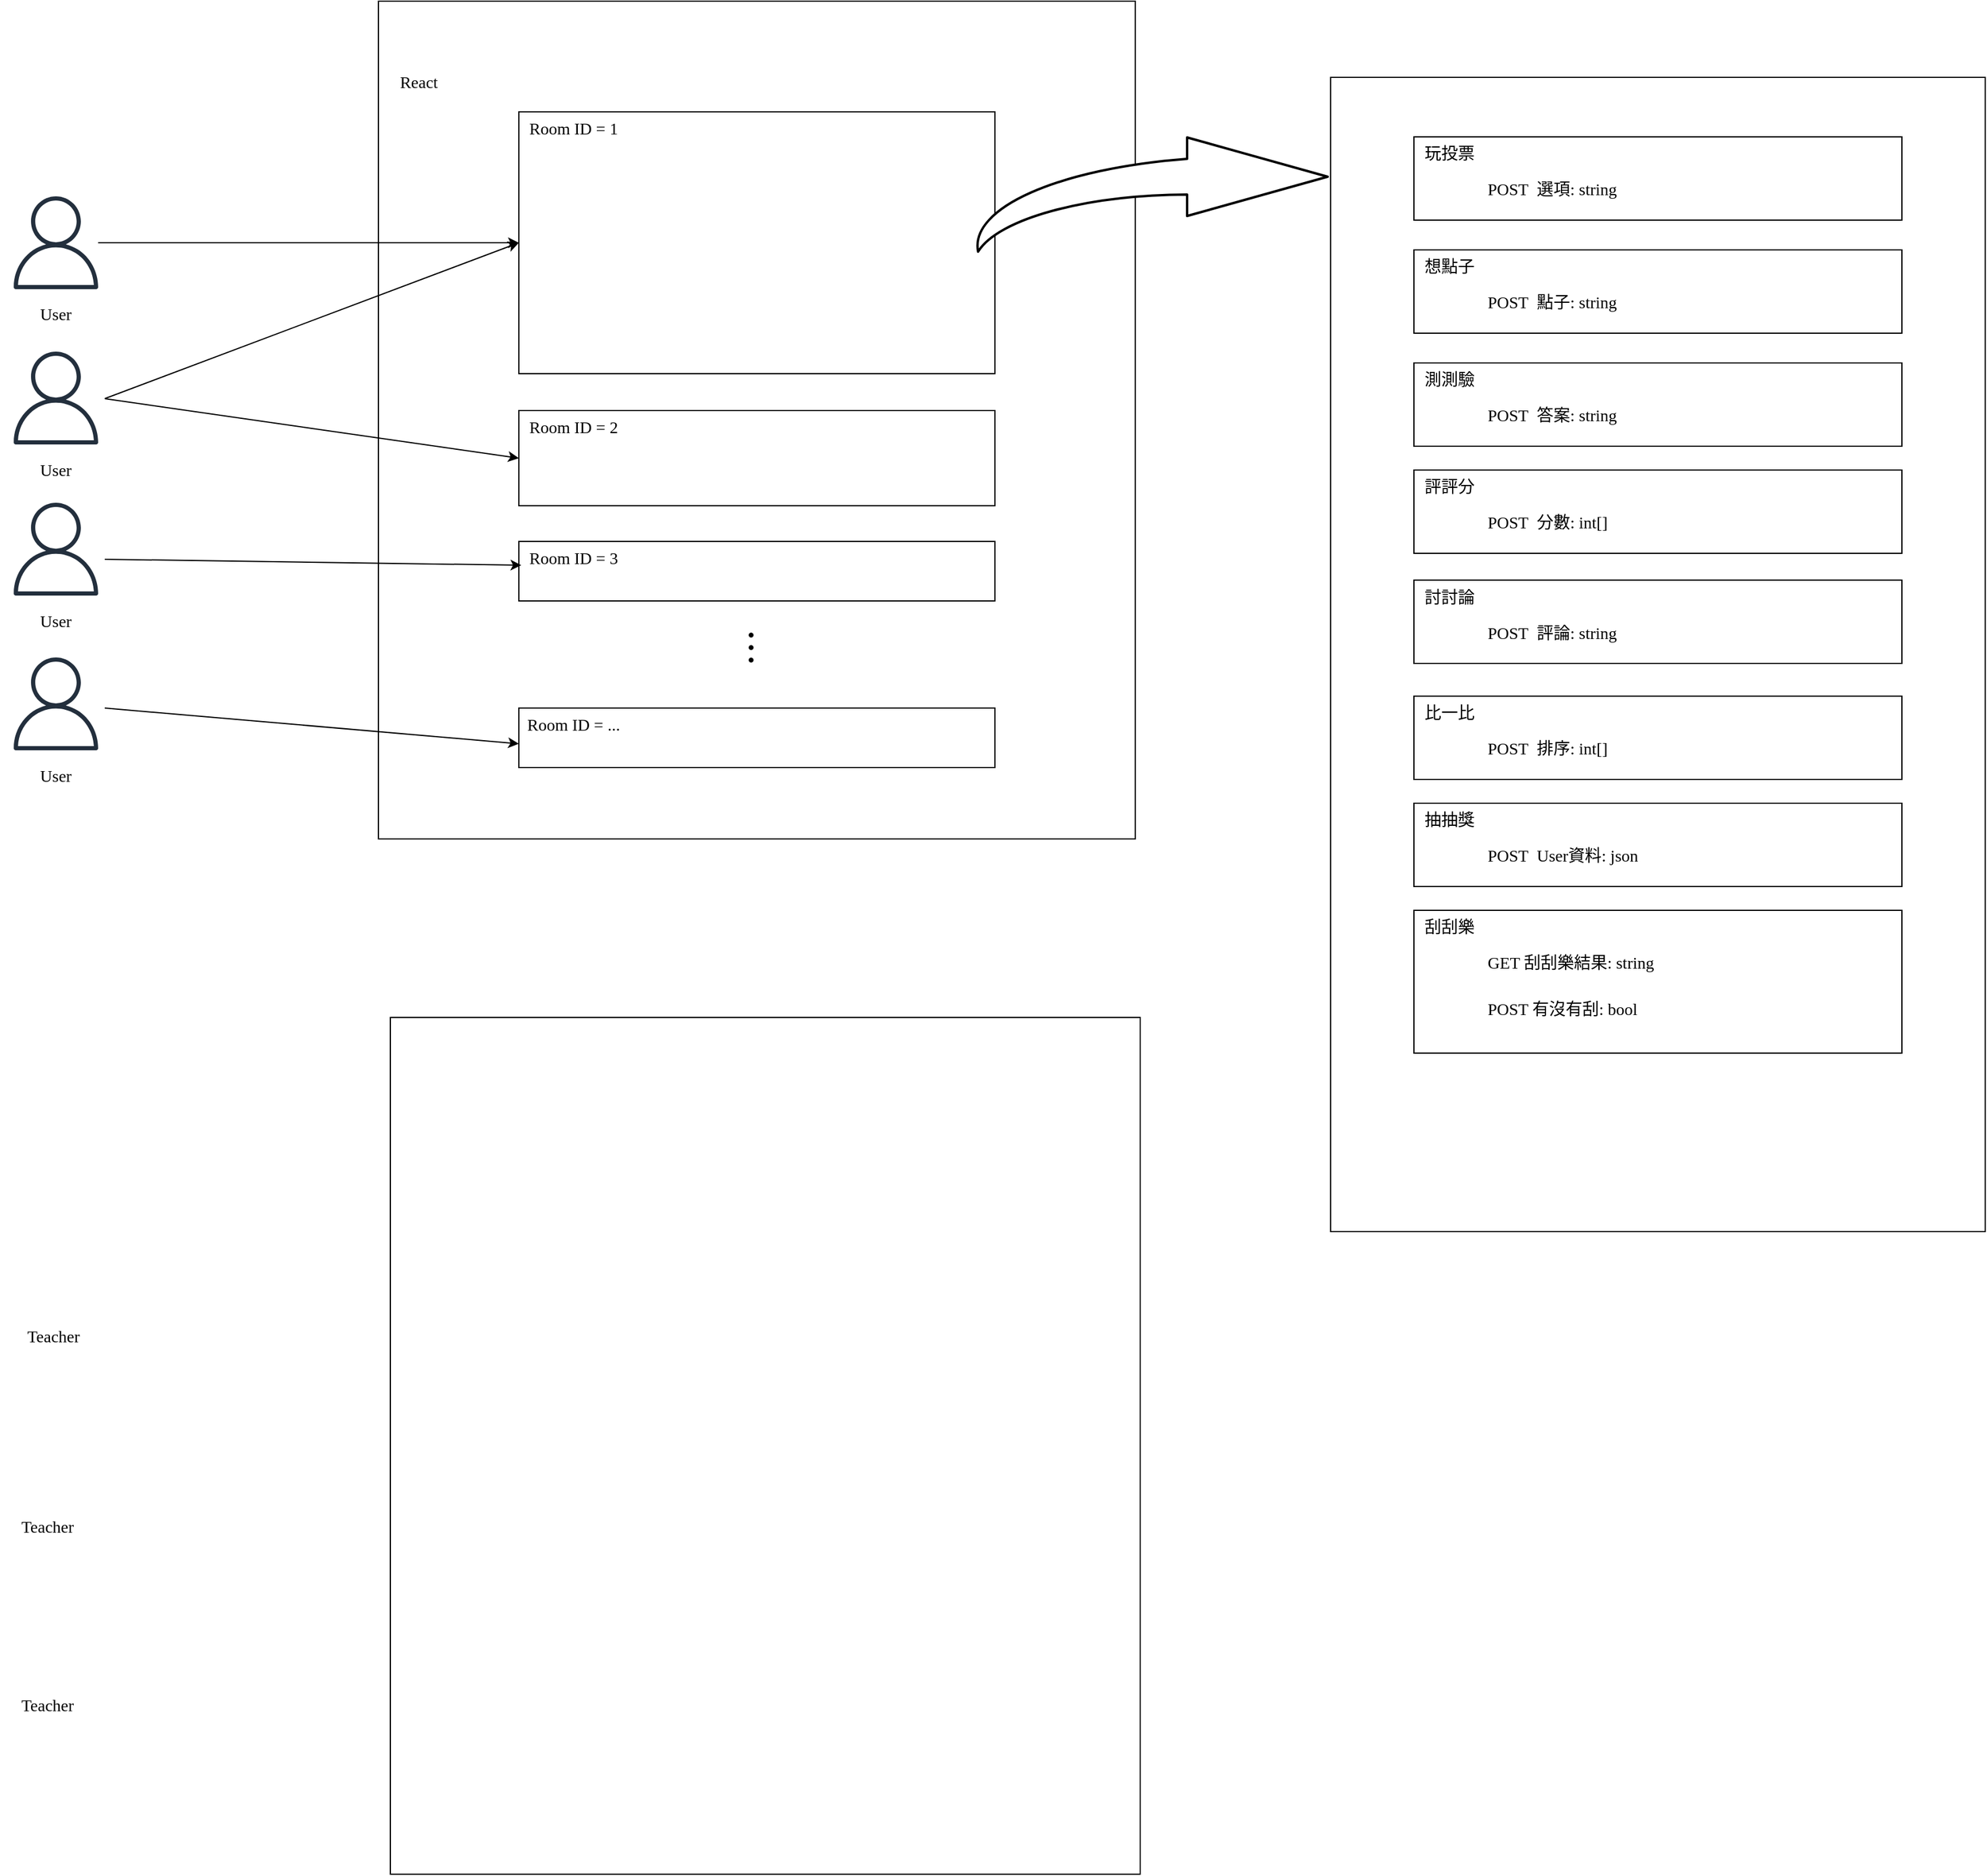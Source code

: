 <mxfile version="20.4.0" type="github">
  <diagram id="Ht1M8jgEwFfnCIfOTk4-" name="Page-1">
    <mxGraphModel dx="1422" dy="762" grid="1" gridSize="10" guides="1" tooltips="1" connect="1" arrows="1" fold="1" page="1" pageScale="1" pageWidth="827" pageHeight="1169" math="0" shadow="0">
      <root>
        <mxCell id="0" />
        <mxCell id="1" parent="0" />
        <mxCell id="5Wh0mrcsmfjm4KpivzI_-6" value="" style="sketch=0;outlineConnect=0;fontColor=#232F3E;gradientColor=none;fillColor=#232F3D;strokeColor=none;dashed=0;verticalLabelPosition=bottom;verticalAlign=top;align=center;html=1;fontSize=12;fontStyle=0;aspect=fixed;pointerEvents=1;shape=mxgraph.aws4.user;" parent="1" vertex="1">
          <mxGeometry x="160" y="470" width="78" height="78" as="geometry" />
        </mxCell>
        <mxCell id="5Wh0mrcsmfjm4KpivzI_-8" value="" style="rounded=0;whiteSpace=wrap;html=1;" parent="1" vertex="1">
          <mxGeometry x="470" y="306" width="635.86" height="704" as="geometry" />
        </mxCell>
        <mxCell id="5Wh0mrcsmfjm4KpivzI_-15" value="" style="endArrow=classic;html=1;rounded=0;entryX=0;entryY=0.5;entryDx=0;entryDy=0;" parent="1" source="5Wh0mrcsmfjm4KpivzI_-6" target="5Wh0mrcsmfjm4KpivzI_-19" edge="1">
          <mxGeometry width="50" height="50" relative="1" as="geometry">
            <mxPoint x="230" y="520" as="sourcePoint" />
            <mxPoint x="370" y="490" as="targetPoint" />
          </mxGeometry>
        </mxCell>
        <mxCell id="5Wh0mrcsmfjm4KpivzI_-16" value="" style="shape=image;html=1;verticalAlign=top;verticalLabelPosition=bottom;labelBackgroundColor=#ffffff;imageAspect=0;aspect=fixed;image=https://cdn1.iconfinder.com/data/icons/ionicons-fill-vol-2/512/logo-react-128.png" parent="1" vertex="1">
          <mxGeometry x="470" y="306" width="68" height="68" as="geometry" />
        </mxCell>
        <mxCell id="5Wh0mrcsmfjm4KpivzI_-18" value="&lt;font face=&quot;Comic Sans MS&quot; style=&quot;font-size: 14px;&quot;&gt;React&lt;/font&gt;" style="text;html=1;strokeColor=none;fillColor=none;align=center;verticalAlign=middle;whiteSpace=wrap;rounded=0;" parent="1" vertex="1">
          <mxGeometry x="474" y="360" width="60" height="30" as="geometry" />
        </mxCell>
        <mxCell id="5Wh0mrcsmfjm4KpivzI_-19" value="" style="rounded=0;whiteSpace=wrap;html=1;fontFamily=Comic Sans MS;fontSize=14;" parent="1" vertex="1">
          <mxGeometry x="587.93" y="399" width="400" height="220" as="geometry" />
        </mxCell>
        <mxCell id="5Wh0mrcsmfjm4KpivzI_-20" value="Room ID = 1" style="text;html=1;strokeColor=none;fillColor=none;align=center;verticalAlign=middle;whiteSpace=wrap;rounded=0;fontFamily=Comic Sans MS;fontSize=14;" parent="1" vertex="1">
          <mxGeometry x="587.93" y="399" width="92.07" height="30" as="geometry" />
        </mxCell>
        <mxCell id="5Wh0mrcsmfjm4KpivzI_-21" value="" style="rounded=0;whiteSpace=wrap;html=1;fontFamily=Comic Sans MS;fontSize=14;" parent="1" vertex="1">
          <mxGeometry x="587.93" y="650" width="400" height="80" as="geometry" />
        </mxCell>
        <mxCell id="5Wh0mrcsmfjm4KpivzI_-22" value="Room ID = 2" style="text;html=1;strokeColor=none;fillColor=none;align=center;verticalAlign=middle;whiteSpace=wrap;rounded=0;fontFamily=Comic Sans MS;fontSize=14;" parent="1" vertex="1">
          <mxGeometry x="587.93" y="650" width="92.07" height="30" as="geometry" />
        </mxCell>
        <mxCell id="5Wh0mrcsmfjm4KpivzI_-23" value="" style="rounded=0;whiteSpace=wrap;html=1;fontFamily=Comic Sans MS;fontSize=14;" parent="1" vertex="1">
          <mxGeometry x="587.93" y="760" width="400" height="50" as="geometry" />
        </mxCell>
        <mxCell id="5Wh0mrcsmfjm4KpivzI_-24" value="Room ID = 3" style="text;html=1;strokeColor=none;fillColor=none;align=center;verticalAlign=middle;whiteSpace=wrap;rounded=0;fontFamily=Comic Sans MS;fontSize=14;" parent="1" vertex="1">
          <mxGeometry x="587.93" y="760" width="92.07" height="30" as="geometry" />
        </mxCell>
        <mxCell id="5Wh0mrcsmfjm4KpivzI_-26" value="&lt;h2&gt;&lt;b&gt;．．．&lt;/b&gt;&lt;/h2&gt;" style="text;html=1;strokeColor=none;fillColor=none;align=center;verticalAlign=middle;whiteSpace=wrap;rounded=0;fontFamily=Comic Sans MS;fontSize=14;rotation=90;" parent="1" vertex="1">
          <mxGeometry x="757.93" y="840" width="60" height="30" as="geometry" />
        </mxCell>
        <mxCell id="5Wh0mrcsmfjm4KpivzI_-27" value="" style="rounded=0;whiteSpace=wrap;html=1;fontFamily=Comic Sans MS;fontSize=14;" parent="1" vertex="1">
          <mxGeometry x="587.93" y="900" width="400" height="50" as="geometry" />
        </mxCell>
        <mxCell id="5Wh0mrcsmfjm4KpivzI_-28" value="Room ID = ..." style="text;html=1;strokeColor=none;fillColor=none;align=center;verticalAlign=middle;whiteSpace=wrap;rounded=0;fontFamily=Comic Sans MS;fontSize=14;" parent="1" vertex="1">
          <mxGeometry x="587.93" y="900" width="92.07" height="30" as="geometry" />
        </mxCell>
        <mxCell id="5Wh0mrcsmfjm4KpivzI_-29" value="User" style="text;html=1;strokeColor=none;fillColor=none;align=center;verticalAlign=middle;whiteSpace=wrap;rounded=0;fontFamily=Comic Sans MS;fontSize=14;" parent="1" vertex="1">
          <mxGeometry x="169" y="555" width="60" height="30" as="geometry" />
        </mxCell>
        <mxCell id="5Wh0mrcsmfjm4KpivzI_-30" value="" style="sketch=0;outlineConnect=0;fontColor=#232F3E;gradientColor=none;fillColor=#232F3D;strokeColor=none;dashed=0;verticalLabelPosition=bottom;verticalAlign=top;align=center;html=1;fontSize=12;fontStyle=0;aspect=fixed;pointerEvents=1;shape=mxgraph.aws4.user;" parent="1" vertex="1">
          <mxGeometry x="160" y="600.5" width="78" height="78" as="geometry" />
        </mxCell>
        <mxCell id="5Wh0mrcsmfjm4KpivzI_-31" value="User" style="text;html=1;strokeColor=none;fillColor=none;align=center;verticalAlign=middle;whiteSpace=wrap;rounded=0;fontFamily=Comic Sans MS;fontSize=14;" parent="1" vertex="1">
          <mxGeometry x="169" y="685.5" width="60" height="30" as="geometry" />
        </mxCell>
        <mxCell id="5Wh0mrcsmfjm4KpivzI_-32" value="" style="sketch=0;outlineConnect=0;fontColor=#232F3E;gradientColor=none;fillColor=#232F3D;strokeColor=none;dashed=0;verticalLabelPosition=bottom;verticalAlign=top;align=center;html=1;fontSize=12;fontStyle=0;aspect=fixed;pointerEvents=1;shape=mxgraph.aws4.user;" parent="1" vertex="1">
          <mxGeometry x="160" y="727.5" width="78" height="78" as="geometry" />
        </mxCell>
        <mxCell id="5Wh0mrcsmfjm4KpivzI_-33" value="User" style="text;html=1;strokeColor=none;fillColor=none;align=center;verticalAlign=middle;whiteSpace=wrap;rounded=0;fontFamily=Comic Sans MS;fontSize=14;" parent="1" vertex="1">
          <mxGeometry x="169" y="812.5" width="60" height="30" as="geometry" />
        </mxCell>
        <mxCell id="5Wh0mrcsmfjm4KpivzI_-34" value="" style="sketch=0;outlineConnect=0;fontColor=#232F3E;gradientColor=none;fillColor=#232F3D;strokeColor=none;dashed=0;verticalLabelPosition=bottom;verticalAlign=top;align=center;html=1;fontSize=12;fontStyle=0;aspect=fixed;pointerEvents=1;shape=mxgraph.aws4.user;" parent="1" vertex="1">
          <mxGeometry x="160" y="857.5" width="78" height="78" as="geometry" />
        </mxCell>
        <mxCell id="5Wh0mrcsmfjm4KpivzI_-35" value="User" style="text;html=1;strokeColor=none;fillColor=none;align=center;verticalAlign=middle;whiteSpace=wrap;rounded=0;fontFamily=Comic Sans MS;fontSize=14;" parent="1" vertex="1">
          <mxGeometry x="169" y="942.5" width="60" height="30" as="geometry" />
        </mxCell>
        <mxCell id="5Wh0mrcsmfjm4KpivzI_-36" value="" style="endArrow=classic;html=1;rounded=0;entryX=0;entryY=0.5;entryDx=0;entryDy=0;" parent="1" target="5Wh0mrcsmfjm4KpivzI_-19" edge="1">
          <mxGeometry width="50" height="50" relative="1" as="geometry">
            <mxPoint x="240" y="640" as="sourcePoint" />
            <mxPoint x="580" y="510" as="targetPoint" />
          </mxGeometry>
        </mxCell>
        <mxCell id="5Wh0mrcsmfjm4KpivzI_-37" value="" style="endArrow=classic;html=1;rounded=0;entryX=0;entryY=0.5;entryDx=0;entryDy=0;" parent="1" target="5Wh0mrcsmfjm4KpivzI_-21" edge="1">
          <mxGeometry width="50" height="50" relative="1" as="geometry">
            <mxPoint x="240" y="640" as="sourcePoint" />
            <mxPoint x="607.93" y="529" as="targetPoint" />
          </mxGeometry>
        </mxCell>
        <mxCell id="5Wh0mrcsmfjm4KpivzI_-38" value="" style="endArrow=classic;html=1;rounded=0;" parent="1" edge="1">
          <mxGeometry width="50" height="50" relative="1" as="geometry">
            <mxPoint x="240" y="775" as="sourcePoint" />
            <mxPoint x="590" y="780" as="targetPoint" />
          </mxGeometry>
        </mxCell>
        <mxCell id="5Wh0mrcsmfjm4KpivzI_-39" value="" style="endArrow=classic;html=1;rounded=0;entryX=0;entryY=1;entryDx=0;entryDy=0;" parent="1" target="5Wh0mrcsmfjm4KpivzI_-28" edge="1">
          <mxGeometry width="50" height="50" relative="1" as="geometry">
            <mxPoint x="240" y="900" as="sourcePoint" />
            <mxPoint x="607.93" y="710" as="targetPoint" />
          </mxGeometry>
        </mxCell>
        <mxCell id="5Wh0mrcsmfjm4KpivzI_-40" value="" style="shape=mxgraph.arrows.jump-in_arrow_1;html=1;verticalLabelPosition=bottom;verticalAlign=top;strokeWidth=2;strokeColor=#000000;fontFamily=Comic Sans MS;fontSize=14;rotation=-90;" parent="1" vertex="1">
          <mxGeometry x="1069" y="318" width="96" height="301" as="geometry" />
        </mxCell>
        <mxCell id="5Wh0mrcsmfjm4KpivzI_-41" value="" style="rounded=0;whiteSpace=wrap;html=1;fontFamily=Comic Sans MS;fontSize=14;" parent="1" vertex="1">
          <mxGeometry x="1270" y="370" width="550" height="970" as="geometry" />
        </mxCell>
        <mxCell id="5Wh0mrcsmfjm4KpivzI_-43" value="" style="rounded=0;whiteSpace=wrap;html=1;fontFamily=Comic Sans MS;fontSize=14;" parent="1" vertex="1">
          <mxGeometry x="1340" y="420" width="410" height="70" as="geometry" />
        </mxCell>
        <mxCell id="5Wh0mrcsmfjm4KpivzI_-44" value="&lt;font face=&quot;Verdana&quot;&gt;玩投票&lt;/font&gt;" style="text;html=1;strokeColor=none;fillColor=none;align=center;verticalAlign=middle;whiteSpace=wrap;rounded=0;fontFamily=Comic Sans MS;fontSize=14;" parent="1" vertex="1">
          <mxGeometry x="1340" y="420" width="60" height="30" as="geometry" />
        </mxCell>
        <mxCell id="5Wh0mrcsmfjm4KpivzI_-45" value="POST&amp;nbsp; 選項: string" style="text;html=1;strokeColor=none;fillColor=none;align=left;verticalAlign=middle;whiteSpace=wrap;rounded=0;fontFamily=Verdana;fontSize=14;" parent="1" vertex="1">
          <mxGeometry x="1400" y="450" width="190" height="30" as="geometry" />
        </mxCell>
        <mxCell id="5Wh0mrcsmfjm4KpivzI_-46" value="" style="rounded=0;whiteSpace=wrap;html=1;fontFamily=Verdana;fontSize=14;" parent="1" vertex="1">
          <mxGeometry x="480" y="1160" width="630" height="720" as="geometry" />
        </mxCell>
        <mxCell id="5Wh0mrcsmfjm4KpivzI_-50" value="" style="shape=image;html=1;verticalAlign=top;verticalLabelPosition=bottom;labelBackgroundColor=#ffffff;imageAspect=0;aspect=fixed;image=https://cdn4.iconfinder.com/data/icons/education-and-school-glyph-24-px/24/Instructor_professor_teacher_teaching_tutor_-128.png;fontFamily=Verdana;fontSize=14;" parent="1" vertex="1">
          <mxGeometry x="157.5" y="1326" width="88" height="88" as="geometry" />
        </mxCell>
        <mxCell id="5Wh0mrcsmfjm4KpivzI_-51" value="Teacher" style="text;html=1;strokeColor=none;fillColor=none;align=center;verticalAlign=middle;whiteSpace=wrap;rounded=0;fontFamily=Verdana;fontSize=14;" parent="1" vertex="1">
          <mxGeometry x="166.5" y="1414" width="60" height="30" as="geometry" />
        </mxCell>
        <mxCell id="5Wh0mrcsmfjm4KpivzI_-52" value="" style="shape=image;html=1;verticalAlign=top;verticalLabelPosition=bottom;labelBackgroundColor=#ffffff;imageAspect=0;aspect=fixed;image=https://cdn4.iconfinder.com/data/icons/education-and-school-glyph-24-px/24/Instructor_professor_teacher_teaching_tutor_-128.png;fontFamily=Verdana;fontSize=14;" parent="1" vertex="1">
          <mxGeometry x="152.5" y="1486" width="88" height="88" as="geometry" />
        </mxCell>
        <mxCell id="5Wh0mrcsmfjm4KpivzI_-53" value="Teacher" style="text;html=1;strokeColor=none;fillColor=none;align=center;verticalAlign=middle;whiteSpace=wrap;rounded=0;fontFamily=Verdana;fontSize=14;" parent="1" vertex="1">
          <mxGeometry x="161.5" y="1574" width="60" height="30" as="geometry" />
        </mxCell>
        <mxCell id="5Wh0mrcsmfjm4KpivzI_-54" value="" style="shape=image;html=1;verticalAlign=top;verticalLabelPosition=bottom;labelBackgroundColor=#ffffff;imageAspect=0;aspect=fixed;image=https://cdn4.iconfinder.com/data/icons/education-and-school-glyph-24-px/24/Instructor_professor_teacher_teaching_tutor_-128.png;fontFamily=Verdana;fontSize=14;" parent="1" vertex="1">
          <mxGeometry x="152.5" y="1636" width="88" height="88" as="geometry" />
        </mxCell>
        <mxCell id="5Wh0mrcsmfjm4KpivzI_-55" value="Teacher" style="text;html=1;strokeColor=none;fillColor=none;align=center;verticalAlign=middle;whiteSpace=wrap;rounded=0;fontFamily=Verdana;fontSize=14;" parent="1" vertex="1">
          <mxGeometry x="161.5" y="1724" width="60" height="30" as="geometry" />
        </mxCell>
        <mxCell id="fuVhs1v6F_ChxewEycI6-5" value="" style="rounded=0;whiteSpace=wrap;html=1;fontFamily=Comic Sans MS;fontSize=14;" vertex="1" parent="1">
          <mxGeometry x="1340" y="515" width="410" height="70" as="geometry" />
        </mxCell>
        <mxCell id="fuVhs1v6F_ChxewEycI6-6" value="&lt;font face=&quot;Verdana&quot;&gt;想點子&lt;/font&gt;" style="text;html=1;strokeColor=none;fillColor=none;align=center;verticalAlign=middle;whiteSpace=wrap;rounded=0;fontFamily=Comic Sans MS;fontSize=14;" vertex="1" parent="1">
          <mxGeometry x="1340" y="515" width="60" height="30" as="geometry" />
        </mxCell>
        <mxCell id="fuVhs1v6F_ChxewEycI6-7" value="POST&amp;nbsp; 點子: string" style="text;html=1;strokeColor=none;fillColor=none;align=left;verticalAlign=middle;whiteSpace=wrap;rounded=0;fontFamily=Verdana;fontSize=14;" vertex="1" parent="1">
          <mxGeometry x="1400" y="545" width="190" height="30" as="geometry" />
        </mxCell>
        <mxCell id="fuVhs1v6F_ChxewEycI6-8" value="" style="rounded=0;whiteSpace=wrap;html=1;fontFamily=Comic Sans MS;fontSize=14;" vertex="1" parent="1">
          <mxGeometry x="1340" y="610" width="410" height="70" as="geometry" />
        </mxCell>
        <mxCell id="fuVhs1v6F_ChxewEycI6-9" value="&lt;font face=&quot;Verdana&quot;&gt;測測驗&lt;/font&gt;" style="text;html=1;strokeColor=none;fillColor=none;align=center;verticalAlign=middle;whiteSpace=wrap;rounded=0;fontFamily=Comic Sans MS;fontSize=14;" vertex="1" parent="1">
          <mxGeometry x="1340" y="610" width="60" height="30" as="geometry" />
        </mxCell>
        <mxCell id="fuVhs1v6F_ChxewEycI6-10" value="POST&amp;nbsp; 答案: string" style="text;html=1;strokeColor=none;fillColor=none;align=left;verticalAlign=middle;whiteSpace=wrap;rounded=0;fontFamily=Verdana;fontSize=14;" vertex="1" parent="1">
          <mxGeometry x="1400" y="640" width="190" height="30" as="geometry" />
        </mxCell>
        <mxCell id="fuVhs1v6F_ChxewEycI6-11" value="" style="rounded=0;whiteSpace=wrap;html=1;fontFamily=Comic Sans MS;fontSize=14;" vertex="1" parent="1">
          <mxGeometry x="1340" y="700" width="410" height="70" as="geometry" />
        </mxCell>
        <mxCell id="fuVhs1v6F_ChxewEycI6-12" value="&lt;font face=&quot;Verdana&quot;&gt;評評分&lt;/font&gt;" style="text;html=1;strokeColor=none;fillColor=none;align=center;verticalAlign=middle;whiteSpace=wrap;rounded=0;fontFamily=Comic Sans MS;fontSize=14;" vertex="1" parent="1">
          <mxGeometry x="1340" y="700" width="60" height="30" as="geometry" />
        </mxCell>
        <mxCell id="fuVhs1v6F_ChxewEycI6-13" value="POST&amp;nbsp; 分數: int[]" style="text;html=1;strokeColor=none;fillColor=none;align=left;verticalAlign=middle;whiteSpace=wrap;rounded=0;fontFamily=Verdana;fontSize=14;" vertex="1" parent="1">
          <mxGeometry x="1400" y="730" width="190" height="30" as="geometry" />
        </mxCell>
        <mxCell id="fuVhs1v6F_ChxewEycI6-14" value="" style="rounded=0;whiteSpace=wrap;html=1;fontFamily=Comic Sans MS;fontSize=14;" vertex="1" parent="1">
          <mxGeometry x="1340" y="792.5" width="410" height="70" as="geometry" />
        </mxCell>
        <mxCell id="fuVhs1v6F_ChxewEycI6-15" value="&lt;font face=&quot;Verdana&quot;&gt;討討論&lt;/font&gt;" style="text;html=1;strokeColor=none;fillColor=none;align=center;verticalAlign=middle;whiteSpace=wrap;rounded=0;fontFamily=Comic Sans MS;fontSize=14;" vertex="1" parent="1">
          <mxGeometry x="1340" y="792.5" width="60" height="30" as="geometry" />
        </mxCell>
        <mxCell id="fuVhs1v6F_ChxewEycI6-16" value="POST&amp;nbsp; 評論: string" style="text;html=1;strokeColor=none;fillColor=none;align=left;verticalAlign=middle;whiteSpace=wrap;rounded=0;fontFamily=Verdana;fontSize=14;" vertex="1" parent="1">
          <mxGeometry x="1400" y="822.5" width="190" height="30" as="geometry" />
        </mxCell>
        <mxCell id="fuVhs1v6F_ChxewEycI6-17" value="" style="rounded=0;whiteSpace=wrap;html=1;fontFamily=Comic Sans MS;fontSize=14;" vertex="1" parent="1">
          <mxGeometry x="1340" y="890" width="410" height="70" as="geometry" />
        </mxCell>
        <mxCell id="fuVhs1v6F_ChxewEycI6-18" value="&lt;font face=&quot;Verdana&quot;&gt;比一比&lt;/font&gt;" style="text;html=1;strokeColor=none;fillColor=none;align=center;verticalAlign=middle;whiteSpace=wrap;rounded=0;fontFamily=Comic Sans MS;fontSize=14;" vertex="1" parent="1">
          <mxGeometry x="1340" y="890" width="60" height="30" as="geometry" />
        </mxCell>
        <mxCell id="fuVhs1v6F_ChxewEycI6-19" value="POST&amp;nbsp; 排序: int[]" style="text;html=1;strokeColor=none;fillColor=none;align=left;verticalAlign=middle;whiteSpace=wrap;rounded=0;fontFamily=Verdana;fontSize=14;" vertex="1" parent="1">
          <mxGeometry x="1400" y="920" width="190" height="30" as="geometry" />
        </mxCell>
        <mxCell id="fuVhs1v6F_ChxewEycI6-20" value="" style="rounded=0;whiteSpace=wrap;html=1;fontFamily=Comic Sans MS;fontSize=14;" vertex="1" parent="1">
          <mxGeometry x="1340" y="980" width="410" height="70" as="geometry" />
        </mxCell>
        <mxCell id="fuVhs1v6F_ChxewEycI6-21" value="&lt;font face=&quot;Verdana&quot;&gt;抽抽獎&lt;/font&gt;" style="text;html=1;strokeColor=none;fillColor=none;align=center;verticalAlign=middle;whiteSpace=wrap;rounded=0;fontFamily=Comic Sans MS;fontSize=14;" vertex="1" parent="1">
          <mxGeometry x="1340" y="980" width="60" height="30" as="geometry" />
        </mxCell>
        <mxCell id="fuVhs1v6F_ChxewEycI6-22" value="POST&amp;nbsp; User資料: json" style="text;html=1;strokeColor=none;fillColor=none;align=left;verticalAlign=middle;whiteSpace=wrap;rounded=0;fontFamily=Verdana;fontSize=14;" vertex="1" parent="1">
          <mxGeometry x="1400" y="1010" width="190" height="30" as="geometry" />
        </mxCell>
        <mxCell id="fuVhs1v6F_ChxewEycI6-23" value="" style="rounded=0;whiteSpace=wrap;html=1;fontFamily=Comic Sans MS;fontSize=14;" vertex="1" parent="1">
          <mxGeometry x="1340" y="1070" width="410" height="120" as="geometry" />
        </mxCell>
        <mxCell id="fuVhs1v6F_ChxewEycI6-24" value="&lt;font face=&quot;Verdana&quot;&gt;刮刮樂&lt;/font&gt;" style="text;html=1;strokeColor=none;fillColor=none;align=center;verticalAlign=middle;whiteSpace=wrap;rounded=0;fontFamily=Comic Sans MS;fontSize=14;" vertex="1" parent="1">
          <mxGeometry x="1340" y="1070" width="60" height="30" as="geometry" />
        </mxCell>
        <mxCell id="fuVhs1v6F_ChxewEycI6-25" value="GET&lt;span style=&quot;white-space: pre;&quot;&gt;	&lt;/span&gt;刮刮樂結果: string&amp;nbsp;" style="text;html=1;strokeColor=none;fillColor=none;align=left;verticalAlign=middle;whiteSpace=wrap;rounded=0;fontFamily=Verdana;fontSize=14;" vertex="1" parent="1">
          <mxGeometry x="1400" y="1100" width="190" height="30" as="geometry" />
        </mxCell>
        <mxCell id="fuVhs1v6F_ChxewEycI6-26" value="POST 有沒有刮: bool&amp;nbsp;" style="text;html=1;strokeColor=none;fillColor=none;align=left;verticalAlign=middle;whiteSpace=wrap;rounded=0;fontFamily=Verdana;fontSize=14;" vertex="1" parent="1">
          <mxGeometry x="1400" y="1139" width="190" height="30" as="geometry" />
        </mxCell>
      </root>
    </mxGraphModel>
  </diagram>
</mxfile>
